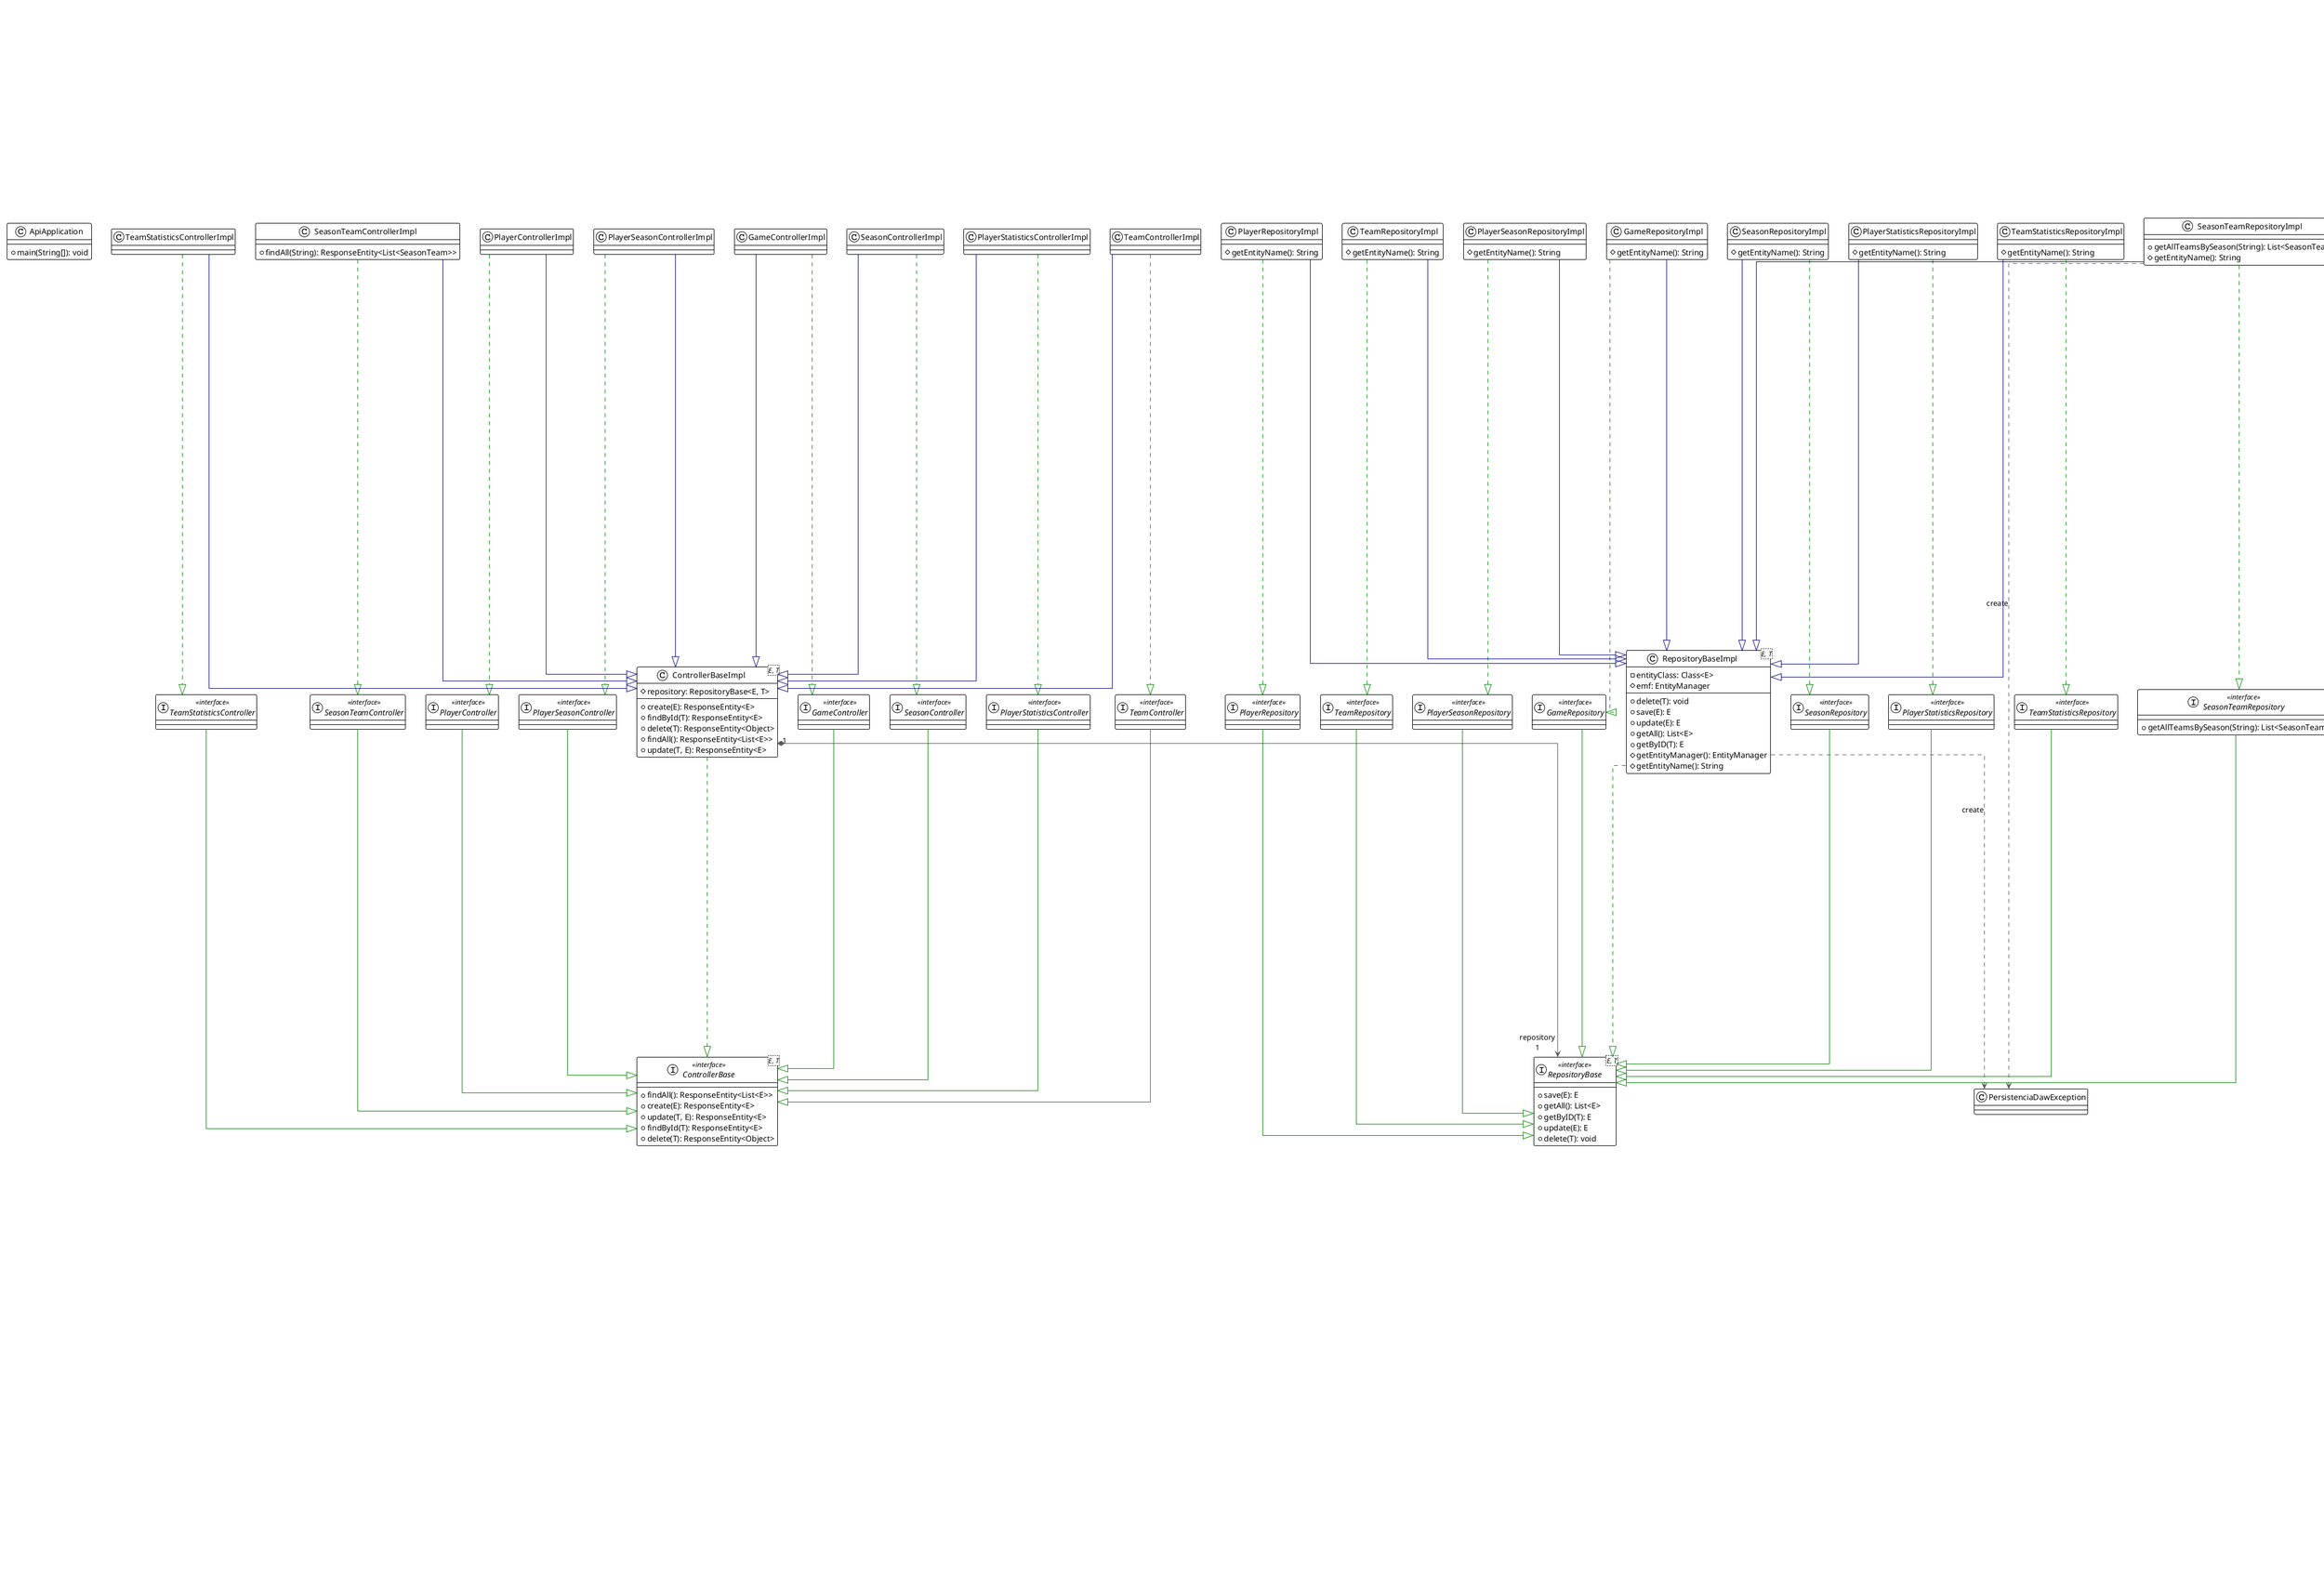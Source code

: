 @startuml

!theme plain
top to bottom direction
skinparam linetype ortho

class ApiApplication {
  + main(String[]): void
}
interface ControllerBase<E, T> << interface >> {
  + findAll(): ResponseEntity<List<E>>
  + create(E): ResponseEntity<E>
  + update(T, E): ResponseEntity<E>
  + findById(T): ResponseEntity<E>
  + delete(T): ResponseEntity<Object>
}
class ControllerBaseImpl<E, T> {
  # repository: RepositoryBase<E, T>
  + create(E): ResponseEntity<E>
  + findById(T): ResponseEntity<E>
  + delete(T): ResponseEntity<Object>
  + findAll(): ResponseEntity<List<E>>
  + update(T, E): ResponseEntity<E>
}
class Game {
  - season: Season
  - homeTeam: Team
  - id: String
  - matchup: String
  - awayTeam: Team
  - winnerTeam: Team
  + getId(): String
  + setSeason(Season): void
  + builder(): GameBuilder
  + getMatchup(): String
  + getSeason(): Season
  + hashCode(): int
  + setAwayTeam(Team): void
  + getHomeTeam(): Team
  + toString(): String
  + getAwayTeam(): Team
  + getWinnerTeam(): Team
  + setId(String): void
  + setMatchup(String): void
  + equals(Object): boolean
  + setHomeTeam(Team): void
  + setWinnerTeam(Team): void
  # canEqual(Object): boolean
}
interface GameController << interface >>
class GameControllerImpl
interface GameRepository << interface >>
class GameRepositoryImpl {
  # getEntityName(): String
}
class JwtTokenService {
  - issuer: String
  - secret: String
  + getSubjectFromToken(String): String
  - creationDate(): Instant
  + generateToken(User): String
  - expirationDate(): Instant
}
class PersistenciaDawException
class Player {
  - birthDate: String
  - shirtNumber: String
  - team: Team
  - name: String
  - weight: String
  - id: Integer
  - height: String
  - age: Integer
  - nickName: String
  - position: String
  + setShirtNumber(String): void
  + setWeight(String): void
  + setAge(Integer): void
  + equals(Object): boolean
  + getTeam(): Team
  + getId(): Integer
  + setName(String): void
  + setHeight(String): void
  + setBirthDate(String): void
  + hashCode(): int
  # canEqual(Object): boolean
  + getName(): String
  + setPosition(String): void
  + getNickName(): String
  + getShirtNumber(): String
  + toString(): String
  + builder(): PlayerBuilder
  + getAge(): Integer
  + setNickName(String): void
  + getPosition(): String
  + getHeight(): String
  + setId(Integer): void
  + setTeam(Team): void
  + getWeight(): String
  + getBirthDate(): String
}
interface PlayerController << interface >>
class PlayerControllerImpl
interface PlayerRepository << interface >>
class PlayerRepositoryImpl {
  # getEntityName(): String
}
class PlayerSeason {
  - season: Season
  - id: String
  - player: Player
  + setSeason(Season): void
  + getId(): String
  + getSeason(): Season
  + toString(): String
  + builder(): PlayerSeasonBuilder
  + getPlayer(): Player
  + setId(String): void
  + setPlayer(Player): void
  + equals(Object): boolean
  # canEqual(Object): boolean
  + hashCode(): int
}
interface PlayerSeasonController << interface >>
class PlayerSeasonControllerImpl
interface PlayerSeasonRepository << interface >>
class PlayerSeasonRepositoryImpl {
  # getEntityName(): String
}
class PlayerStatistics {
  - perimeterBaskets: Integer
  - points: Integer
  - player: Player
  - id: String
  - game: Game
  - blocks: Integer
  - steals: Integer
  - rebounds: Integer
  - freeThrows: Integer
  - assistances: Integer
  - threePointShots: Integer
  + setPlayer(Player): void
  + hashCode(): int
  + getId(): String
  + getPoints(): Integer
  + setPerimeterBaskets(Integer): void
  + builder(): PlayerStatisticsBuilder
  + getRebounds(): Integer
  + setGame(Game): void
  # canEqual(Object): boolean
  + getBlocks(): Integer
  + equals(Object): boolean
  + toString(): String
  + setBlocks(Integer): void
  + getAssistances(): Integer
  + getPlayer(): Player
  + getGame(): Game
  + setId(String): void
  + setPoints(Integer): void
  + setFreeThrows(Integer): void
  + getSteals(): Integer
  + getThreePointShots(): Integer
  + getFreeThrows(): Integer
  + setAssistances(Integer): void
  + setThreePointShots(Integer): void
  + getPerimeterBaskets(): Integer
  + setRebounds(Integer): void
  + setSteals(Integer): void
}
interface PlayerStatisticsController << interface >>
class PlayerStatisticsControllerImpl
interface PlayerStatisticsRepository << interface >>
class PlayerStatisticsRepositoryImpl {
  # getEntityName(): String
}
interface RepositoryBase<E, T> << interface >> {
  + save(E): E
  + getAll(): List<E>
  + getByID(T): E
  + update(E): E
  + delete(T): void
}
class RepositoryBaseImpl<E, T> {
  - entityClass: Class<E>
  # emf: EntityManager
  + delete(T): void
  + save(E): E
  + update(E): E
  + getAll(): List<E>
  + getByID(T): E
  # getEntityManager(): EntityManager
  # getEntityName(): String
}
class Season {
  - id: String
  - year: String
  + setId(String): void
  + getId(): String
  + getYear(): String
  + setYear(String): void
  + equals(Object): boolean
  # canEqual(Object): boolean
  + hashCode(): int
  + toString(): String
  + builder(): SeasonBuilder
}
interface SeasonController << interface >>
class SeasonControllerImpl
interface SeasonRepository << interface >>
class SeasonRepositoryImpl {
  # getEntityName(): String
}
class SeasonTeam {
  - team: Team
  - id: String
  - season: Season
  + getId(): String
  + getSeason(): Season
  + getTeam(): Team
  + setId(String): void
  + setSeason(Season): void
  + setTeam(Team): void
  + builder(): SeasonTeamBuilder
  + equals(Object): boolean
  # canEqual(Object): boolean
  + hashCode(): int
  + toString(): String
}
interface SeasonTeamController << interface >>
class SeasonTeamControllerImpl {
  + findAll(String): ResponseEntity<List<SeasonTeam>>
}
interface SeasonTeamRepository << interface >> {
  + getAllTeamsBySeason(String): List<SeasonTeam>
}
class SeasonTeamRepositoryImpl {
  + getAllTeamsBySeason(String): List<SeasonTeam>
  # getEntityName(): String
}
class SecurityConfiguration {
  - filter: UserAuthenticationFilter
  + ENDPOINTS_WITH_AUTHENTICATION_NOT_REQUIRED: String[]
  + passwordEncoder(): PasswordEncoder
  ~ authenticationManager(AuthenticationConfiguration): AuthenticationManager
  + securityFilterChain(HttpSecurity): SecurityFilterChain
}
class Team {
  - nickname: String
  - abbreviation: String
  - fullName: String
  - id: Integer
  - city: String
  - yearFounded: Integer
  - state: String
  + getId(): Integer
  + getCity(): String
  + getNickname(): String
  + getAbbreviation(): String
  + getFullName(): String
  + setState(String): void
  + getYearFounded(): Integer
  + setCity(String): void
  # canEqual(Object): boolean
  + getState(): String
  + setYearFounded(Integer): void
  + toString(): String
  + builder(): TeamBuilder
  + equals(Object): boolean
  + setAbbreviation(String): void
  + setId(Integer): void
  + setFullName(String): void
  + hashCode(): int
  + setNickname(String): void
}
interface TeamController << interface >>
class TeamControllerImpl
interface TeamRepository << interface >>
class TeamRepositoryImpl {
  # getEntityName(): String
}
class TeamStatistics {
  - game: Game
  - wl: String
  - team: Team
  - id: String
  - points: Integer
  - threePointShots: Integer
  - freeThrows: Integer
  - assistances: Integer
  - perimeterBaskets: Integer
  - steals: Integer
  - rebounds: Integer
  - blocks: Integer
  + getWl(): String
  + getPoints(): Integer
  + setRebounds(Integer): void
  + getPerimeterBaskets(): Integer
  + setThreePointShots(Integer): void
  + getGame(): Game
  + getId(): String
  + setAssistances(Integer): void
  + getRebounds(): Integer
  + getBlocks(): Integer
  + setId(String): void
  + setWl(String): void
  + setPerimeterBaskets(Integer): void
  + getAssistances(): Integer
  + hashCode(): int
  + builder(): TeamStatisticsBuilder
  + setSteals(Integer): void
  + setFreeThrows(Integer): void
  # canEqual(Object): boolean
  + setPoints(Integer): void
  + setBlocks(Integer): void
  + getSteals(): Integer
  + getFreeThrows(): Integer
  + getTeam(): Team
  + setTeam(Team): void
  + setGame(Game): void
  + getThreePointShots(): Integer
  + toString(): String
  + equals(Object): boolean
}
interface TeamStatisticsController << interface >>
class TeamStatisticsControllerImpl
interface TeamStatisticsRepository << interface >>
class TeamStatisticsRepositoryImpl {
  # getEntityName(): String
}
interface TokenService << interface >> {
  + getSubjectFromToken(String): String
  + generateToken(User): String
}
class User {
  - id: String
  - password: String
  - username: String
  + getId(): String
  + getUsername(): String
  + getPassword(): String
  + setId(String): void
  + setUsername(String): void
  + setPassword(String): void
}
class UserAuthenticationFilter {
  - service: TokenService
  - repository: UserRepository
  - checkIfEndpointIsNotPublic(HttpServletRequest): boolean
  # doFilterInternal(HttpServletRequest, HttpServletResponse, FilterChain): void
  - recoveryToken(HttpServletRequest): String?
}
class UserControllerImpl {
  - service: UserService
  + register(UserDTO): ResponseEntity<Void>
  + login(UserDTO): ResponseEntity<String>
}
entity UserDTO << record >> {
  - password: String
  - username: String
  + username(): String
  + password(): String
}
class UserDetailsImpl {
  - user: User
  + isEnabled(): boolean
  + getUser(): User
  + getPassword(): String
  + isAccountNonLocked(): boolean
  + isCredentialsNonExpired(): boolean
  + getUsername(): String
  + getAuthorities(): Collection<GrantedAuthority>
  + isAccountNonExpired(): boolean
}
class UserDetailsServiceImpl {
  - repository: UserRepository
  + loadUserByUsername(String): UserDetails
}
interface UserRepository << interface >> {
  + findByUsername(String): Optional<User>
}
interface UserService << interface >> {
  + authenticate(UserDTO): String
  + register(UserDTO): void
}
class UserServiceImpl {
  - manager: AuthenticationManager
  - configuration: SecurityConfiguration
  - service: TokenService
  - repository: UserRepository
  + authenticate(UserDTO): String
  + register(UserDTO): void
}

ControllerBaseImpl              -[#008200,dashed]-^  ControllerBase                 
ControllerBaseImpl             "1" *-[#595959,plain]-> "repository\n1" RepositoryBase                 
Game                           "1" *-[#595959,plain]-> "season\n1" Season                         
Game                           "1" *-[#595959,plain]-> "homeTeam\n1" Team                           
GameController                  -[#008200,plain]-^  ControllerBase                 
GameControllerImpl              -[#000082,plain]-^  ControllerBaseImpl             
GameControllerImpl              -[#008200,dashed]-^  GameController                 
GameRepository                  -[#008200,plain]-^  RepositoryBase                 
GameRepositoryImpl              -[#008200,dashed]-^  GameRepository                 
GameRepositoryImpl              -[#000082,plain]-^  RepositoryBaseImpl             
JwtTokenService                 -[#008200,dashed]-^  TokenService                   
Player                         "1" *-[#595959,plain]-> "team\n1" Team                           
PlayerController                -[#008200,plain]-^  ControllerBase                 
PlayerControllerImpl            -[#000082,plain]-^  ControllerBaseImpl             
PlayerControllerImpl            -[#008200,dashed]-^  PlayerController               
PlayerRepository                -[#008200,plain]-^  RepositoryBase                 
PlayerRepositoryImpl            -[#008200,dashed]-^  PlayerRepository               
PlayerRepositoryImpl            -[#000082,plain]-^  RepositoryBaseImpl             
PlayerSeason                   "1" *-[#595959,plain]-> "player\n1" Player                         
PlayerSeason                   "1" *-[#595959,plain]-> "season\n1" Season                         
PlayerSeasonController          -[#008200,plain]-^  ControllerBase                 
PlayerSeasonControllerImpl      -[#000082,plain]-^  ControllerBaseImpl             
PlayerSeasonControllerImpl      -[#008200,dashed]-^  PlayerSeasonController         
PlayerSeasonRepository          -[#008200,plain]-^  RepositoryBase                 
PlayerSeasonRepositoryImpl      -[#008200,dashed]-^  PlayerSeasonRepository         
PlayerSeasonRepositoryImpl      -[#000082,plain]-^  RepositoryBaseImpl             
PlayerStatistics               "1" *-[#595959,plain]-> "game\n1" Game                           
PlayerStatistics               "1" *-[#595959,plain]-> "player\n1" Player                         
PlayerStatisticsController      -[#008200,plain]-^  ControllerBase                 
PlayerStatisticsControllerImpl  -[#000082,plain]-^  ControllerBaseImpl             
PlayerStatisticsControllerImpl  -[#008200,dashed]-^  PlayerStatisticsController     
PlayerStatisticsRepository      -[#008200,plain]-^  RepositoryBase                 
PlayerStatisticsRepositoryImpl  -[#008200,dashed]-^  PlayerStatisticsRepository     
PlayerStatisticsRepositoryImpl  -[#000082,plain]-^  RepositoryBaseImpl             
RepositoryBaseImpl              -[#595959,dashed]->  PersistenciaDawException       : "«create»"
RepositoryBaseImpl              -[#008200,dashed]-^  RepositoryBase                 
SeasonController                -[#008200,plain]-^  ControllerBase                 
SeasonControllerImpl            -[#000082,plain]-^  ControllerBaseImpl             
SeasonControllerImpl            -[#008200,dashed]-^  SeasonController               
SeasonRepository                -[#008200,plain]-^  RepositoryBase                 
SeasonRepositoryImpl            -[#000082,plain]-^  RepositoryBaseImpl             
SeasonRepositoryImpl            -[#008200,dashed]-^  SeasonRepository               
SeasonTeam                     "1" *-[#595959,plain]-> "season\n1" Season                         
SeasonTeam                     "1" *-[#595959,plain]-> "team\n1" Team                           
SeasonTeamController            -[#008200,plain]-^  ControllerBase                 
SeasonTeamControllerImpl        -[#000082,plain]-^  ControllerBaseImpl             
SeasonTeamControllerImpl        -[#008200,dashed]-^  SeasonTeamController           
SeasonTeamRepository            -[#008200,plain]-^  RepositoryBase                 
SeasonTeamRepositoryImpl        -[#595959,dashed]->  PersistenciaDawException       : "«create»"
SeasonTeamRepositoryImpl        -[#000082,plain]-^  RepositoryBaseImpl             
SeasonTeamRepositoryImpl        -[#008200,dashed]-^  SeasonTeamRepository           
SecurityConfiguration          "1" *-[#595959,plain]-> "filter\n1" UserAuthenticationFilter       
TeamController                  -[#008200,plain]-^  ControllerBase                 
TeamControllerImpl              -[#000082,plain]-^  ControllerBaseImpl             
TeamControllerImpl              -[#008200,dashed]-^  TeamController                 
TeamRepository                  -[#008200,plain]-^  RepositoryBase                 
TeamRepositoryImpl              -[#000082,plain]-^  RepositoryBaseImpl             
TeamRepositoryImpl              -[#008200,dashed]-^  TeamRepository                 
TeamStatistics                 "1" *-[#595959,plain]-> "game\n1" Game                           
TeamStatistics                 "1" *-[#595959,plain]-> "team\n1" Team                           
TeamStatisticsController        -[#008200,plain]-^  ControllerBase                 
TeamStatisticsControllerImpl    -[#000082,plain]-^  ControllerBaseImpl             
TeamStatisticsControllerImpl    -[#008200,dashed]-^  TeamStatisticsController       
TeamStatisticsRepository        -[#008200,plain]-^  RepositoryBase                 
TeamStatisticsRepositoryImpl    -[#000082,plain]-^  RepositoryBaseImpl             
TeamStatisticsRepositoryImpl    -[#008200,dashed]-^  TeamStatisticsRepository       
UserAuthenticationFilter       "1" *-[#595959,plain]-> "service\n1" TokenService                   
UserAuthenticationFilter        -[#595959,dashed]->  UserDetailsImpl                : "«create»"
UserAuthenticationFilter       "1" *-[#595959,plain]-> "repository\n1" UserRepository                 
UserControllerImpl             "1" *-[#595959,plain]-> "service\n1" UserService                    
UserDetailsImpl                "1" *-[#595959,plain]-> "user\n1" User                           
UserDetailsServiceImpl         "1" *-[#595959,plain]-> "repository\n1" UserRepository                 
UserServiceImpl                "1" *-[#595959,plain]-> "configuration\n1" SecurityConfiguration          
UserServiceImpl                "1" *-[#595959,plain]-> "service\n1" TokenService                   
UserServiceImpl                 -[#595959,dashed]->  User                           : "«create»"
UserServiceImpl                "1" *-[#595959,plain]-> "repository\n1" UserRepository                 
UserServiceImpl                 -[#008200,dashed]-^  UserService                    
@enduml
